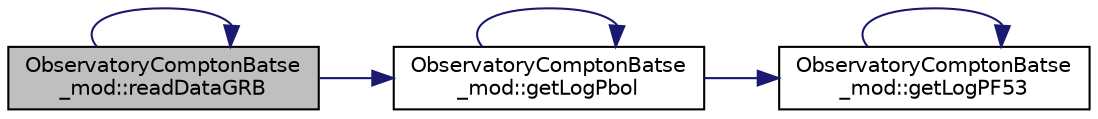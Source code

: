 digraph "ObservatoryComptonBatse_mod::readDataGRB"
{
 // LATEX_PDF_SIZE
  edge [fontname="Helvetica",fontsize="10",labelfontname="Helvetica",labelfontsize="10"];
  node [fontname="Helvetica",fontsize="10",shape=record];
  rankdir="LR";
  Node1 [label="ObservatoryComptonBatse\l_mod::readDataGRB",height=0.2,width=0.4,color="black", fillcolor="grey75", style="filled", fontcolor="black",tooltip="Return all log of data in natural (Neper) base."];
  Node1 -> Node2 [color="midnightblue",fontsize="10",style="solid",fontname="Helvetica"];
  Node2 [label="ObservatoryComptonBatse\l_mod::getLogPbol",height=0.2,width=0.4,color="black", fillcolor="white", style="filled",URL="$namespaceObservatoryComptonBatse__mod.html#a6193f2b0ad2d30ba543765963ea086e6",tooltip=" "];
  Node2 -> Node2 [color="midnightblue",fontsize="10",style="solid",fontname="Helvetica"];
  Node2 -> Node3 [color="midnightblue",fontsize="10",style="solid",fontname="Helvetica"];
  Node3 [label="ObservatoryComptonBatse\l_mod::getLogPF53",height=0.2,width=0.4,color="black", fillcolor="white", style="filled",URL="$namespaceObservatoryComptonBatse__mod.html#a07a27c7703fc8c8392e7fac5fd1f1f90",tooltip=" "];
  Node3 -> Node3 [color="midnightblue",fontsize="10",style="solid",fontname="Helvetica"];
  Node1 -> Node1 [color="midnightblue",fontsize="10",style="solid",fontname="Helvetica"];
}
